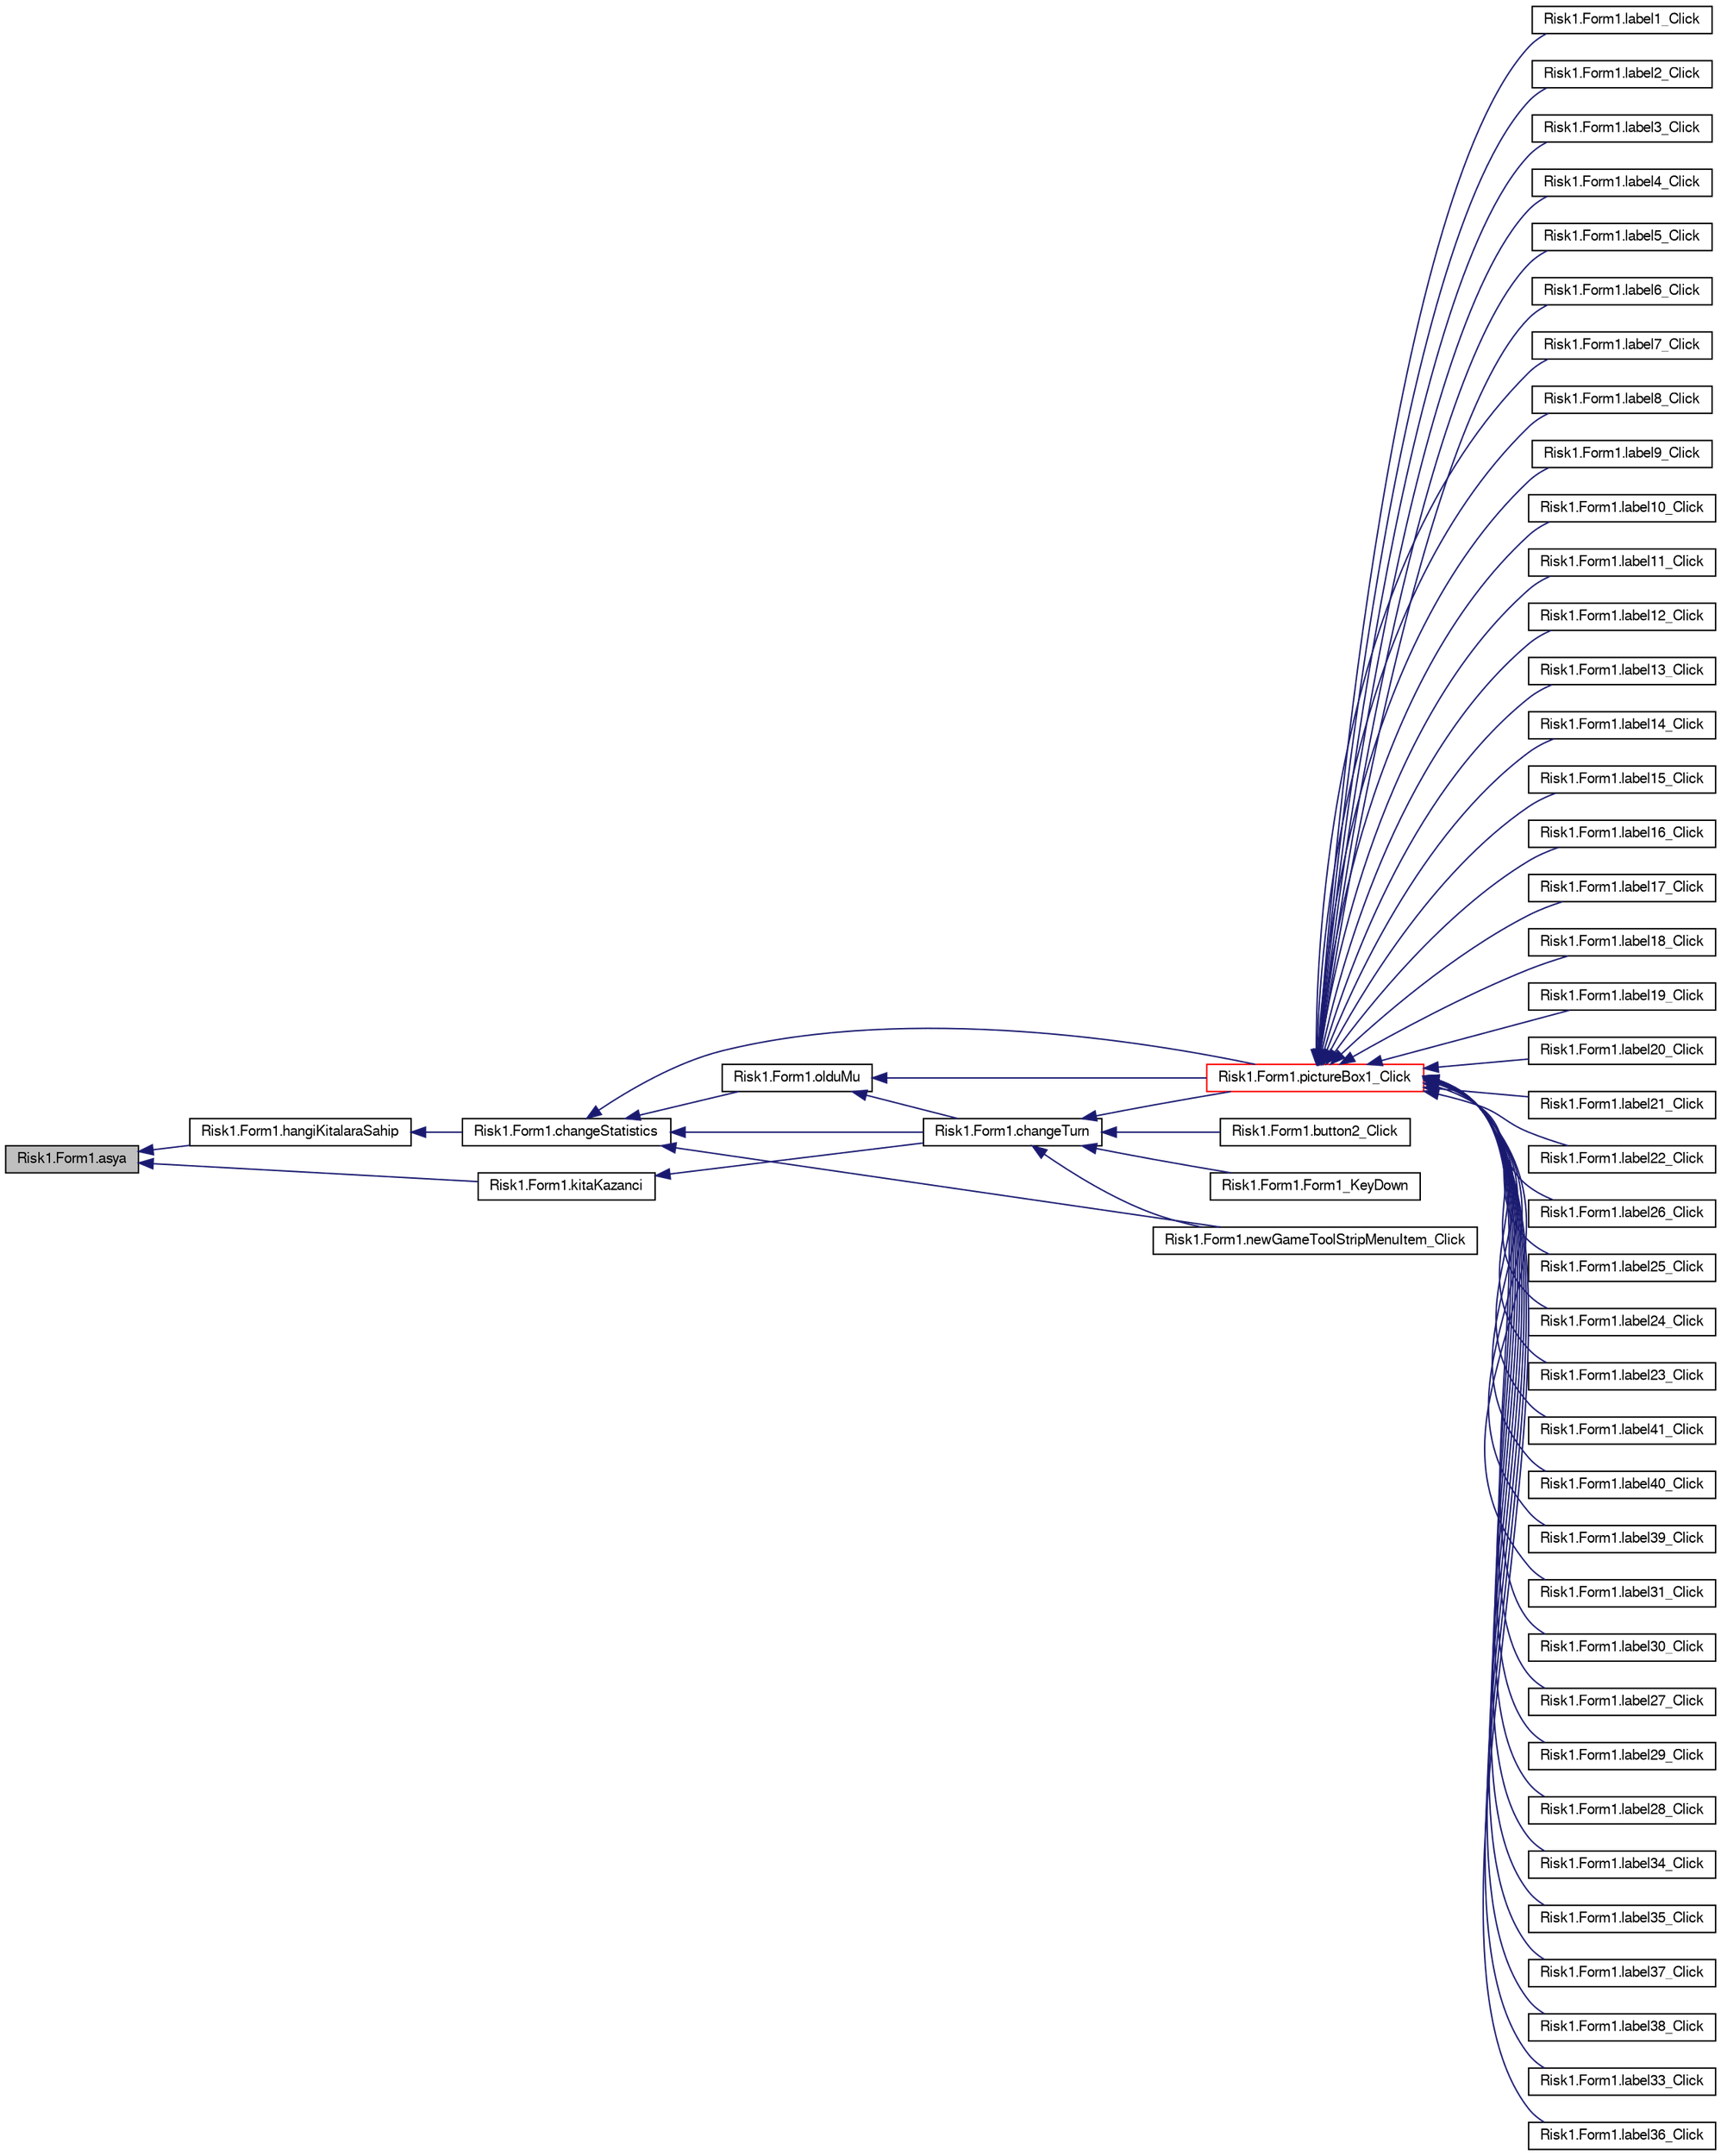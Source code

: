 digraph G
{
  bgcolor="transparent";
  edge [fontname="FreeSans",fontsize="10",labelfontname="FreeSans",labelfontsize="10"];
  node [fontname="FreeSans",fontsize="10",shape=record];
  rankdir="LR";
  Node1 [label="Risk1.Form1.asya",height=0.2,width=0.4,color="black", fillcolor="grey75", style="filled" fontcolor="black"];
  Node1 -> Node2 [dir="back",color="midnightblue",fontsize="10",style="solid",fontname="FreeSans"];
  Node2 [label="Risk1.Form1.hangiKitalaraSahip",height=0.2,width=0.4,color="black",URL="$classRisk1_1_1Form1.html#aad27c5edc2ea6a98809ac2ef30758d14"];
  Node2 -> Node3 [dir="back",color="midnightblue",fontsize="10",style="solid",fontname="FreeSans"];
  Node3 [label="Risk1.Form1.changeStatistics",height=0.2,width=0.4,color="black",URL="$classRisk1_1_1Form1.html#a231cf34d18e80a780b2b00f84f2f7da6"];
  Node3 -> Node4 [dir="back",color="midnightblue",fontsize="10",style="solid",fontname="FreeSans"];
  Node4 [label="Risk1.Form1.pictureBox1_Click",height=0.2,width=0.4,color="red",URL="$classRisk1_1_1Form1.html#aefee05c8e80333207f348827ebd415df"];
  Node4 -> Node5 [dir="back",color="midnightblue",fontsize="10",style="solid",fontname="FreeSans"];
  Node5 [label="Risk1.Form1.label1_Click",height=0.2,width=0.4,color="black",URL="$classRisk1_1_1Form1.html#ae73f7ccd82b88f7c3fdf50ddcf5688da"];
  Node4 -> Node6 [dir="back",color="midnightblue",fontsize="10",style="solid",fontname="FreeSans"];
  Node6 [label="Risk1.Form1.label2_Click",height=0.2,width=0.4,color="black",URL="$classRisk1_1_1Form1.html#ae82c1467328a1716c54815c1fb7d3939"];
  Node4 -> Node7 [dir="back",color="midnightblue",fontsize="10",style="solid",fontname="FreeSans"];
  Node7 [label="Risk1.Form1.label3_Click",height=0.2,width=0.4,color="black",URL="$classRisk1_1_1Form1.html#a20f3bcc7d2e272cf622df760ac2a9059"];
  Node4 -> Node8 [dir="back",color="midnightblue",fontsize="10",style="solid",fontname="FreeSans"];
  Node8 [label="Risk1.Form1.label4_Click",height=0.2,width=0.4,color="black",URL="$classRisk1_1_1Form1.html#ac3693dd82f27dce05709038c5339e78d"];
  Node4 -> Node9 [dir="back",color="midnightblue",fontsize="10",style="solid",fontname="FreeSans"];
  Node9 [label="Risk1.Form1.label5_Click",height=0.2,width=0.4,color="black",URL="$classRisk1_1_1Form1.html#a55b50088d0677c4b02fccc8e9d9b4bb0"];
  Node4 -> Node10 [dir="back",color="midnightblue",fontsize="10",style="solid",fontname="FreeSans"];
  Node10 [label="Risk1.Form1.label6_Click",height=0.2,width=0.4,color="black",URL="$classRisk1_1_1Form1.html#ad84a1a4be41f3a09c1028f0c8b20f9a5"];
  Node4 -> Node11 [dir="back",color="midnightblue",fontsize="10",style="solid",fontname="FreeSans"];
  Node11 [label="Risk1.Form1.label7_Click",height=0.2,width=0.4,color="black",URL="$classRisk1_1_1Form1.html#a49e079f4550e0c62b93c1165143dffe1"];
  Node4 -> Node12 [dir="back",color="midnightblue",fontsize="10",style="solid",fontname="FreeSans"];
  Node12 [label="Risk1.Form1.label8_Click",height=0.2,width=0.4,color="black",URL="$classRisk1_1_1Form1.html#a0807927097c01b8c41b3f3d10669a2cb"];
  Node4 -> Node13 [dir="back",color="midnightblue",fontsize="10",style="solid",fontname="FreeSans"];
  Node13 [label="Risk1.Form1.label9_Click",height=0.2,width=0.4,color="black",URL="$classRisk1_1_1Form1.html#aea07a9f4baca761d43c0d398cfdf40ba"];
  Node4 -> Node14 [dir="back",color="midnightblue",fontsize="10",style="solid",fontname="FreeSans"];
  Node14 [label="Risk1.Form1.label10_Click",height=0.2,width=0.4,color="black",URL="$classRisk1_1_1Form1.html#af62edd64b39c82d60e5e7934f509f4c0"];
  Node4 -> Node15 [dir="back",color="midnightblue",fontsize="10",style="solid",fontname="FreeSans"];
  Node15 [label="Risk1.Form1.label11_Click",height=0.2,width=0.4,color="black",URL="$classRisk1_1_1Form1.html#a3c51e0a20e26cb0118417934cfa56630"];
  Node4 -> Node16 [dir="back",color="midnightblue",fontsize="10",style="solid",fontname="FreeSans"];
  Node16 [label="Risk1.Form1.label12_Click",height=0.2,width=0.4,color="black",URL="$classRisk1_1_1Form1.html#ab8cdaa16812fb918505bbe2a02a652cd"];
  Node4 -> Node17 [dir="back",color="midnightblue",fontsize="10",style="solid",fontname="FreeSans"];
  Node17 [label="Risk1.Form1.label13_Click",height=0.2,width=0.4,color="black",URL="$classRisk1_1_1Form1.html#acad072588e96dcf515f80b5e9f774ac8"];
  Node4 -> Node18 [dir="back",color="midnightblue",fontsize="10",style="solid",fontname="FreeSans"];
  Node18 [label="Risk1.Form1.label14_Click",height=0.2,width=0.4,color="black",URL="$classRisk1_1_1Form1.html#a14fb1beb811e4742bba0678515f61654"];
  Node4 -> Node19 [dir="back",color="midnightblue",fontsize="10",style="solid",fontname="FreeSans"];
  Node19 [label="Risk1.Form1.label15_Click",height=0.2,width=0.4,color="black",URL="$classRisk1_1_1Form1.html#a8e59ec75e47220af2d4aeca5aa347b57"];
  Node4 -> Node20 [dir="back",color="midnightblue",fontsize="10",style="solid",fontname="FreeSans"];
  Node20 [label="Risk1.Form1.label16_Click",height=0.2,width=0.4,color="black",URL="$classRisk1_1_1Form1.html#a66ca6fc642eec49917dd1ab3672a3714"];
  Node4 -> Node21 [dir="back",color="midnightblue",fontsize="10",style="solid",fontname="FreeSans"];
  Node21 [label="Risk1.Form1.label17_Click",height=0.2,width=0.4,color="black",URL="$classRisk1_1_1Form1.html#a25429bb10992d4457d5f4ad2e60083d0"];
  Node4 -> Node22 [dir="back",color="midnightblue",fontsize="10",style="solid",fontname="FreeSans"];
  Node22 [label="Risk1.Form1.label18_Click",height=0.2,width=0.4,color="black",URL="$classRisk1_1_1Form1.html#a08b02c827fd1f992778ff1d11426d757"];
  Node4 -> Node23 [dir="back",color="midnightblue",fontsize="10",style="solid",fontname="FreeSans"];
  Node23 [label="Risk1.Form1.label19_Click",height=0.2,width=0.4,color="black",URL="$classRisk1_1_1Form1.html#a26f04a861dd60ef610793e25af49af53"];
  Node4 -> Node24 [dir="back",color="midnightblue",fontsize="10",style="solid",fontname="FreeSans"];
  Node24 [label="Risk1.Form1.label20_Click",height=0.2,width=0.4,color="black",URL="$classRisk1_1_1Form1.html#a22ace169bfaa5b48fe38c7fb757cecc3"];
  Node4 -> Node25 [dir="back",color="midnightblue",fontsize="10",style="solid",fontname="FreeSans"];
  Node25 [label="Risk1.Form1.label21_Click",height=0.2,width=0.4,color="black",URL="$classRisk1_1_1Form1.html#a945f0a2422b22f3f028a9d83d17223cb"];
  Node4 -> Node26 [dir="back",color="midnightblue",fontsize="10",style="solid",fontname="FreeSans"];
  Node26 [label="Risk1.Form1.label22_Click",height=0.2,width=0.4,color="black",URL="$classRisk1_1_1Form1.html#a587cdfc4bec32537f5e25525292a825c"];
  Node4 -> Node27 [dir="back",color="midnightblue",fontsize="10",style="solid",fontname="FreeSans"];
  Node27 [label="Risk1.Form1.label26_Click",height=0.2,width=0.4,color="black",URL="$classRisk1_1_1Form1.html#a0e6324cca432d223d7ee19779f7022a2"];
  Node4 -> Node28 [dir="back",color="midnightblue",fontsize="10",style="solid",fontname="FreeSans"];
  Node28 [label="Risk1.Form1.label25_Click",height=0.2,width=0.4,color="black",URL="$classRisk1_1_1Form1.html#a84032b1821f3bc6598dba28c4ddb6025"];
  Node4 -> Node29 [dir="back",color="midnightblue",fontsize="10",style="solid",fontname="FreeSans"];
  Node29 [label="Risk1.Form1.label24_Click",height=0.2,width=0.4,color="black",URL="$classRisk1_1_1Form1.html#a4ee7655dbf6f1799a827ef94188fe09a"];
  Node4 -> Node30 [dir="back",color="midnightblue",fontsize="10",style="solid",fontname="FreeSans"];
  Node30 [label="Risk1.Form1.label23_Click",height=0.2,width=0.4,color="black",URL="$classRisk1_1_1Form1.html#a9b8a896a37c4dfcb662ff5901256f0d8"];
  Node4 -> Node31 [dir="back",color="midnightblue",fontsize="10",style="solid",fontname="FreeSans"];
  Node31 [label="Risk1.Form1.label41_Click",height=0.2,width=0.4,color="black",URL="$classRisk1_1_1Form1.html#a8e7be8f7cb2235d501513fd1a7ad2fd9"];
  Node4 -> Node32 [dir="back",color="midnightblue",fontsize="10",style="solid",fontname="FreeSans"];
  Node32 [label="Risk1.Form1.label40_Click",height=0.2,width=0.4,color="black",URL="$classRisk1_1_1Form1.html#a7ca841db205af54914c9068d91df89a4"];
  Node4 -> Node33 [dir="back",color="midnightblue",fontsize="10",style="solid",fontname="FreeSans"];
  Node33 [label="Risk1.Form1.label39_Click",height=0.2,width=0.4,color="black",URL="$classRisk1_1_1Form1.html#ad1a3d1afca4a7dbb301c83400cb609ad"];
  Node4 -> Node34 [dir="back",color="midnightblue",fontsize="10",style="solid",fontname="FreeSans"];
  Node34 [label="Risk1.Form1.label31_Click",height=0.2,width=0.4,color="black",URL="$classRisk1_1_1Form1.html#a1b6d0068123a171108f437117a9462a1"];
  Node4 -> Node35 [dir="back",color="midnightblue",fontsize="10",style="solid",fontname="FreeSans"];
  Node35 [label="Risk1.Form1.label30_Click",height=0.2,width=0.4,color="black",URL="$classRisk1_1_1Form1.html#aef8c55820e59f8166c12cc4c3da764a4"];
  Node4 -> Node36 [dir="back",color="midnightblue",fontsize="10",style="solid",fontname="FreeSans"];
  Node36 [label="Risk1.Form1.label27_Click",height=0.2,width=0.4,color="black",URL="$classRisk1_1_1Form1.html#ae33a3f0f210a3f1a1ff2f7fd9489120f"];
  Node4 -> Node37 [dir="back",color="midnightblue",fontsize="10",style="solid",fontname="FreeSans"];
  Node37 [label="Risk1.Form1.label29_Click",height=0.2,width=0.4,color="black",URL="$classRisk1_1_1Form1.html#aab3814365d52f98f4c5d2450e8a27f46"];
  Node4 -> Node38 [dir="back",color="midnightblue",fontsize="10",style="solid",fontname="FreeSans"];
  Node38 [label="Risk1.Form1.label28_Click",height=0.2,width=0.4,color="black",URL="$classRisk1_1_1Form1.html#a2a31962ac6a4966466dc42c36d8430ec"];
  Node4 -> Node39 [dir="back",color="midnightblue",fontsize="10",style="solid",fontname="FreeSans"];
  Node39 [label="Risk1.Form1.label34_Click",height=0.2,width=0.4,color="black",URL="$classRisk1_1_1Form1.html#ac29b2651b3c8be1d0b995605734d968a"];
  Node4 -> Node40 [dir="back",color="midnightblue",fontsize="10",style="solid",fontname="FreeSans"];
  Node40 [label="Risk1.Form1.label35_Click",height=0.2,width=0.4,color="black",URL="$classRisk1_1_1Form1.html#a39871c9f66ad6148a154e2497413554a"];
  Node4 -> Node41 [dir="back",color="midnightblue",fontsize="10",style="solid",fontname="FreeSans"];
  Node41 [label="Risk1.Form1.label37_Click",height=0.2,width=0.4,color="black",URL="$classRisk1_1_1Form1.html#ae3ee521fae5841a59d4aaacabd9f3ad9"];
  Node4 -> Node42 [dir="back",color="midnightblue",fontsize="10",style="solid",fontname="FreeSans"];
  Node42 [label="Risk1.Form1.label38_Click",height=0.2,width=0.4,color="black",URL="$classRisk1_1_1Form1.html#a70f8dbfe95c84e01bf192768f3754db8"];
  Node4 -> Node43 [dir="back",color="midnightblue",fontsize="10",style="solid",fontname="FreeSans"];
  Node43 [label="Risk1.Form1.label33_Click",height=0.2,width=0.4,color="black",URL="$classRisk1_1_1Form1.html#a540eceb6c480fa23fc62be728beab581"];
  Node4 -> Node44 [dir="back",color="midnightblue",fontsize="10",style="solid",fontname="FreeSans"];
  Node44 [label="Risk1.Form1.label36_Click",height=0.2,width=0.4,color="black",URL="$classRisk1_1_1Form1.html#af32effd41501b70fe4706d8c6fd90499"];
  Node3 -> Node45 [dir="back",color="midnightblue",fontsize="10",style="solid",fontname="FreeSans"];
  Node45 [label="Risk1.Form1.changeTurn",height=0.2,width=0.4,color="black",URL="$classRisk1_1_1Form1.html#a018eea4103c89dab9ab61df7f8dd2e78"];
  Node45 -> Node4 [dir="back",color="midnightblue",fontsize="10",style="solid",fontname="FreeSans"];
  Node45 -> Node46 [dir="back",color="midnightblue",fontsize="10",style="solid",fontname="FreeSans"];
  Node46 [label="Risk1.Form1.button2_Click",height=0.2,width=0.4,color="black",URL="$classRisk1_1_1Form1.html#a8f60a4061bbe11ace5f91ddf817ae165"];
  Node45 -> Node47 [dir="back",color="midnightblue",fontsize="10",style="solid",fontname="FreeSans"];
  Node47 [label="Risk1.Form1.newGameToolStripMenuItem_Click",height=0.2,width=0.4,color="black",URL="$classRisk1_1_1Form1.html#a33b0a37450d54eaf9cffa464044b6898"];
  Node45 -> Node48 [dir="back",color="midnightblue",fontsize="10",style="solid",fontname="FreeSans"];
  Node48 [label="Risk1.Form1.Form1_KeyDown",height=0.2,width=0.4,color="black",URL="$classRisk1_1_1Form1.html#a0006073e9cd2c614444af8341e746251"];
  Node3 -> Node49 [dir="back",color="midnightblue",fontsize="10",style="solid",fontname="FreeSans"];
  Node49 [label="Risk1.Form1.olduMu",height=0.2,width=0.4,color="black",URL="$classRisk1_1_1Form1.html#a3ea2efd9ee250aab2d1efdc6368b32a7"];
  Node49 -> Node4 [dir="back",color="midnightblue",fontsize="10",style="solid",fontname="FreeSans"];
  Node49 -> Node45 [dir="back",color="midnightblue",fontsize="10",style="solid",fontname="FreeSans"];
  Node3 -> Node47 [dir="back",color="midnightblue",fontsize="10",style="solid",fontname="FreeSans"];
  Node1 -> Node50 [dir="back",color="midnightblue",fontsize="10",style="solid",fontname="FreeSans"];
  Node50 [label="Risk1.Form1.kitaKazanci",height=0.2,width=0.4,color="black",URL="$classRisk1_1_1Form1.html#a34c0581d500cc7314bd2d8a7f29da524"];
  Node50 -> Node45 [dir="back",color="midnightblue",fontsize="10",style="solid",fontname="FreeSans"];
}
